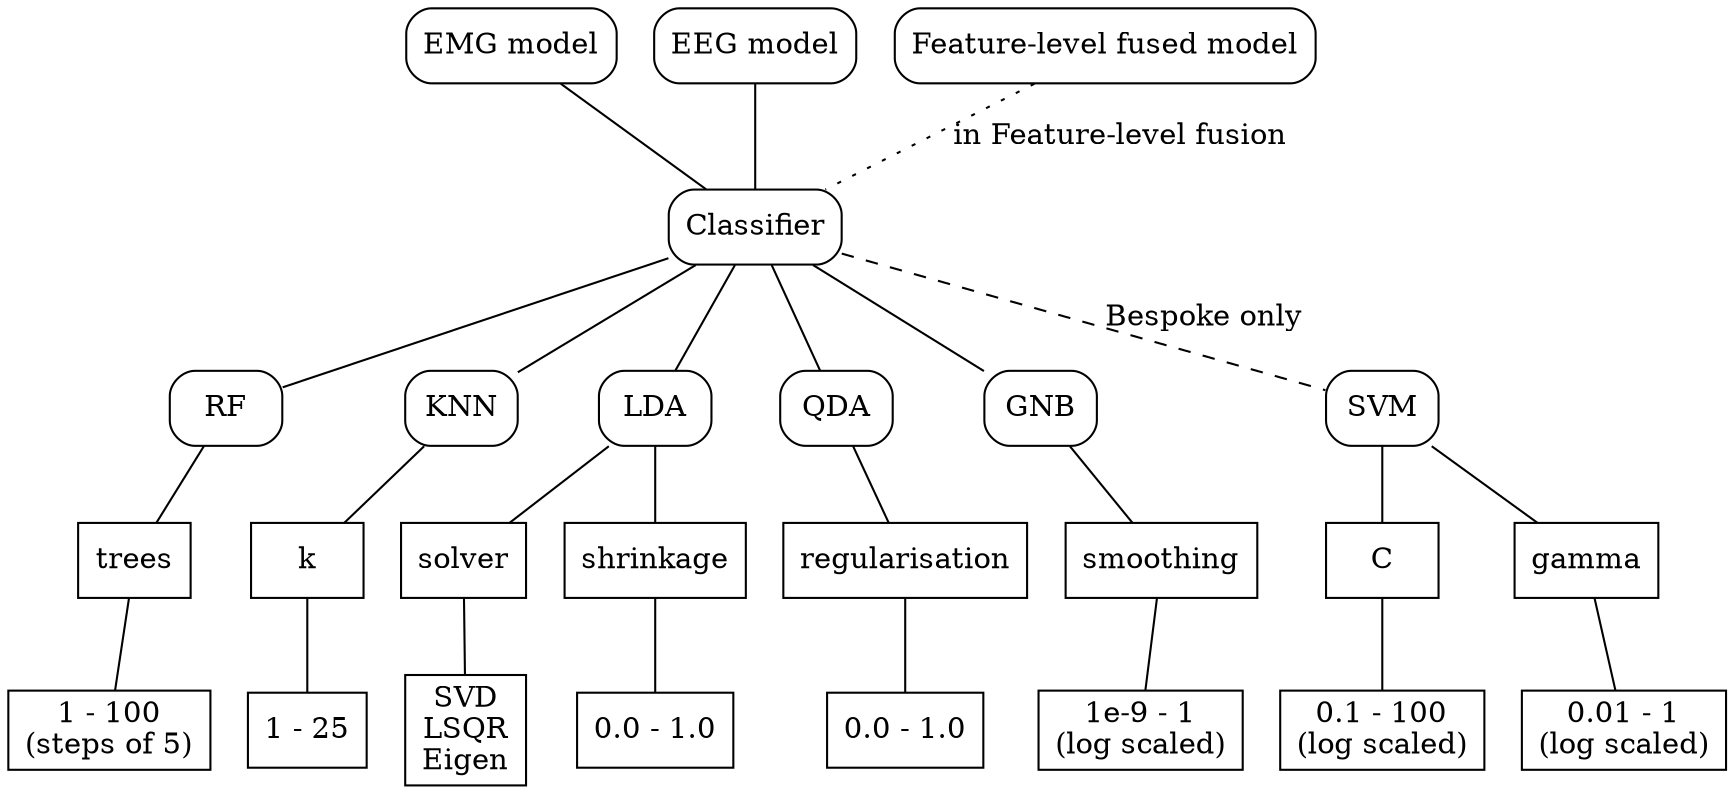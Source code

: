 digraph space {
	node [shape=box style=rounded]
	edge [arrowhead=none]
	"sys.emg" [label="EMG model"]
	"sys.eeg" [label="EEG model"]
	"sys.feat" [label="Feature-level fused model"]
	subgraph ML {
		node [shape=box style=rounded]
		edge [arrowhead=none]
		MLtop [label=Classifier]
		MLrf [label=RF]
		MLrfntrees [label=trees style=solid]
		"MLrfntrees.vals" [label="1 - 100
(steps of 5)" style=solid]
		MLknn [label=KNN]
		"ML.knn.k" [label=k style=solid]
		"ML.knn.k.vals" [label="1 - 25" style=solid]
		MLlda [label=LDA]
		"ML.lda.solver" [label=solver style=solid]
		"ML.lda.solver.vals" [label="SVD
LSQR
Eigen" style=solid]
		"ML.lda.shrinkage" [label=shrinkage style=solid]
		"ML.lda.shrinkage.vals" [label="0.0 - 1.0" style=solid]
		MLqda [label=QDA]
		"ML.qda.regularisation" [label=regularisation style=solid]
		"ML.qda.regularisation.vals" [label="0.0 - 1.0" style=solid]
		MLgnb [label=GNB]
		"ML.gnb.smoothing" [label=smoothing style=solid]
		"ML.gnb.smoothing.vals" [label="1e-9 - 1
(log scaled)" style=solid]
		MLsvm [label=SVM]
		"ML.svm.C" [label=C style=solid]
		"ML.svm.C.vals" [label="0.1 - 100
(log scaled)" style=solid]
		"ML.svm.gamma" [label=gamma style=solid]
		"ML.svm.gamma.vals" [label="0.01 - 1
(log scaled)" style=solid]
		MLtop -> MLrf
		MLrf -> MLrfntrees
		MLrfntrees -> "MLrfntrees.vals"
		MLtop -> MLknn
		MLknn -> "ML.knn.k"
		"ML.knn.k" -> "ML.knn.k.vals"
		MLtop -> MLlda
		MLlda -> "ML.lda.solver"
		"ML.lda.solver" -> "ML.lda.solver.vals"
		MLlda -> "ML.lda.shrinkage"
		"ML.lda.shrinkage" -> "ML.lda.shrinkage.vals"
		MLtop -> MLqda
		MLqda -> "ML.qda.regularisation"
		"ML.qda.regularisation" -> "ML.qda.regularisation.vals"
		MLtop -> MLgnb
		MLgnb -> "ML.gnb.smoothing"
		"ML.gnb.smoothing" -> "ML.gnb.smoothing.vals"
		MLtop -> MLsvm [label="Bespoke only" style=dashed]
		MLsvm -> "ML.svm.C"
		"ML.svm.C" -> "ML.svm.C.vals"
		MLsvm -> "ML.svm.gamma"
		"ML.svm.gamma" -> "ML.svm.gamma.vals"
	}
	"sys.emg" -> MLtop
	"sys.eeg" -> MLtop
	"sys.feat" -> MLtop [label="in Feature-level fusion" style=dotted]
}

